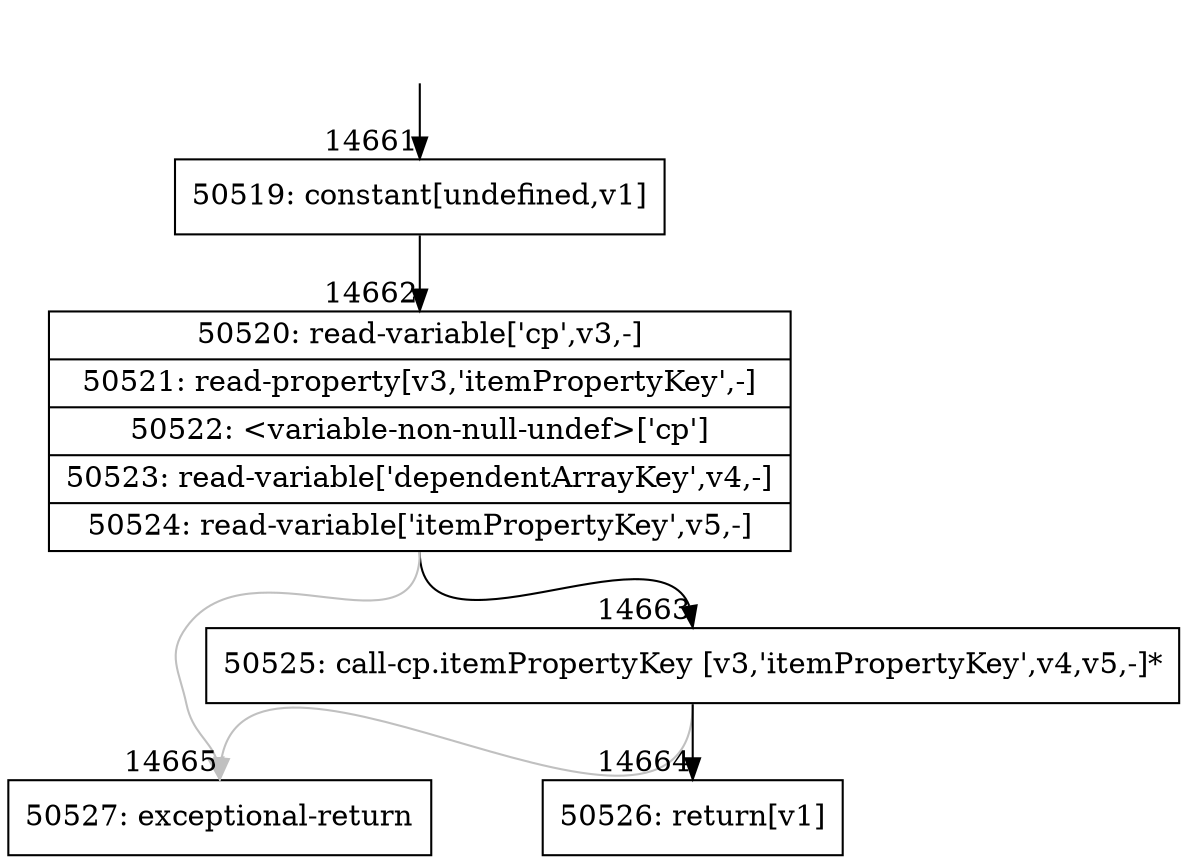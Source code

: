 digraph {
rankdir="TD"
BB_entry1228[shape=none,label=""];
BB_entry1228 -> BB14661 [tailport=s, headport=n, headlabel="    14661"]
BB14661 [shape=record label="{50519: constant[undefined,v1]}" ] 
BB14661 -> BB14662 [tailport=s, headport=n, headlabel="      14662"]
BB14662 [shape=record label="{50520: read-variable['cp',v3,-]|50521: read-property[v3,'itemPropertyKey',-]|50522: \<variable-non-null-undef\>['cp']|50523: read-variable['dependentArrayKey',v4,-]|50524: read-variable['itemPropertyKey',v5,-]}" ] 
BB14662 -> BB14663 [tailport=s, headport=n, headlabel="      14663"]
BB14662 -> BB14665 [tailport=s, headport=n, color=gray, headlabel="      14665"]
BB14663 [shape=record label="{50525: call-cp.itemPropertyKey [v3,'itemPropertyKey',v4,v5,-]*}" ] 
BB14663 -> BB14664 [tailport=s, headport=n, headlabel="      14664"]
BB14663 -> BB14665 [tailport=s, headport=n, color=gray]
BB14664 [shape=record label="{50526: return[v1]}" ] 
BB14665 [shape=record label="{50527: exceptional-return}" ] 
//#$~ 26802
}

